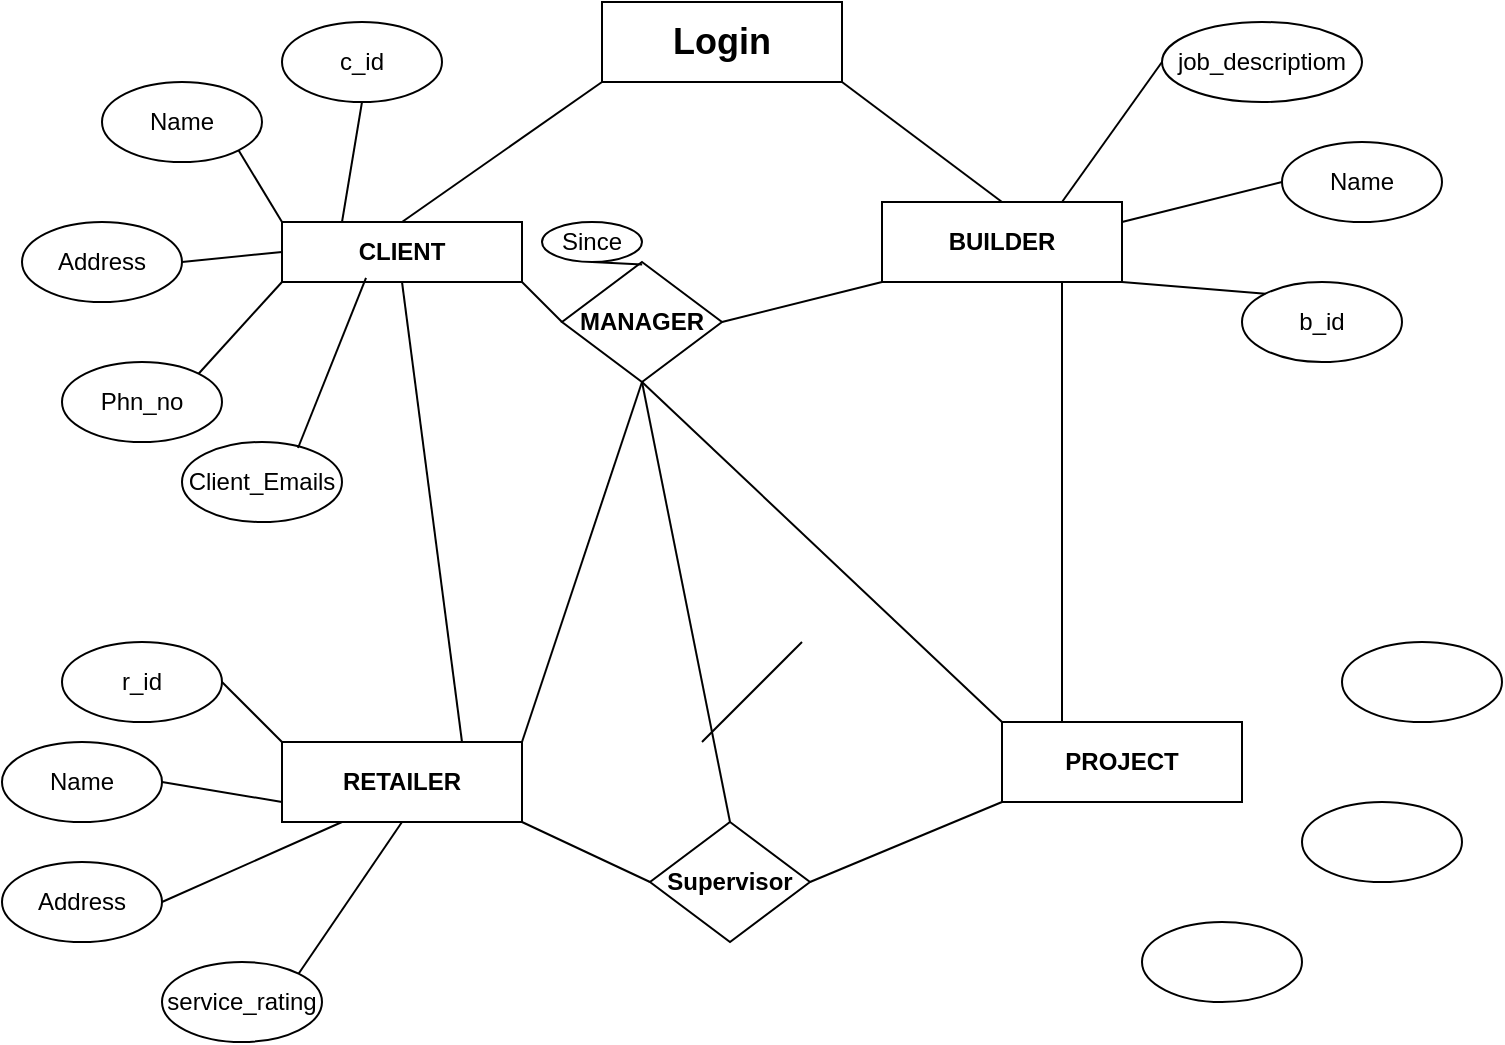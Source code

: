 <mxfile version="15.5.8" type="github">
  <diagram id="4UxT9yWdNShp-Za1b8pm" name="Page-1">
    <mxGraphModel dx="731" dy="790" grid="1" gridSize="10" guides="1" tooltips="1" connect="1" arrows="1" fold="1" page="1" pageScale="1" pageWidth="827" pageHeight="1169" math="0" shadow="0">
      <root>
        <mxCell id="0" />
        <mxCell id="1" parent="0" />
        <mxCell id="-fKPqiFjbCMDVSQtiCVz-2" value="&lt;b&gt;CLIENT&lt;/b&gt;" style="rounded=0;whiteSpace=wrap;html=1;" parent="1" vertex="1">
          <mxGeometry x="150" y="170" width="120" height="30" as="geometry" />
        </mxCell>
        <mxCell id="-fKPqiFjbCMDVSQtiCVz-3" value="&lt;b&gt;BUILDER&lt;/b&gt;" style="rounded=0;whiteSpace=wrap;html=1;" parent="1" vertex="1">
          <mxGeometry x="450" y="160" width="120" height="40" as="geometry" />
        </mxCell>
        <mxCell id="-fKPqiFjbCMDVSQtiCVz-4" value="&lt;b&gt;PROJECT&lt;/b&gt;" style="rounded=0;whiteSpace=wrap;html=1;" parent="1" vertex="1">
          <mxGeometry x="510" y="420" width="120" height="40" as="geometry" />
        </mxCell>
        <mxCell id="-fKPqiFjbCMDVSQtiCVz-5" value="&lt;b&gt;RETAILER&lt;/b&gt;" style="rounded=0;whiteSpace=wrap;html=1;" parent="1" vertex="1">
          <mxGeometry x="150" y="430" width="120" height="40" as="geometry" />
        </mxCell>
        <mxCell id="-fKPqiFjbCMDVSQtiCVz-8" value="c_id" style="ellipse;whiteSpace=wrap;html=1;" parent="1" vertex="1">
          <mxGeometry x="150" y="70" width="80" height="40" as="geometry" />
        </mxCell>
        <mxCell id="-fKPqiFjbCMDVSQtiCVz-9" value="Name" style="ellipse;whiteSpace=wrap;html=1;" parent="1" vertex="1">
          <mxGeometry x="650" y="130" width="80" height="40" as="geometry" />
        </mxCell>
        <mxCell id="-fKPqiFjbCMDVSQtiCVz-10" value="Address" style="ellipse;whiteSpace=wrap;html=1;" parent="1" vertex="1">
          <mxGeometry x="20" y="170" width="80" height="40" as="geometry" />
        </mxCell>
        <mxCell id="-fKPqiFjbCMDVSQtiCVz-15" value="b_id" style="ellipse;whiteSpace=wrap;html=1;" parent="1" vertex="1">
          <mxGeometry x="630" y="200" width="80" height="40" as="geometry" />
        </mxCell>
        <mxCell id="-fKPqiFjbCMDVSQtiCVz-16" value="job_descriptiom" style="ellipse;whiteSpace=wrap;html=1;" parent="1" vertex="1">
          <mxGeometry x="590" y="70" width="100" height="40" as="geometry" />
        </mxCell>
        <mxCell id="-fKPqiFjbCMDVSQtiCVz-17" value="Phn_no" style="ellipse;whiteSpace=wrap;html=1;" parent="1" vertex="1">
          <mxGeometry x="40" y="240" width="80" height="40" as="geometry" />
        </mxCell>
        <mxCell id="-fKPqiFjbCMDVSQtiCVz-18" value="Name" style="ellipse;whiteSpace=wrap;html=1;" parent="1" vertex="1">
          <mxGeometry x="60" y="100" width="80" height="40" as="geometry" />
        </mxCell>
        <mxCell id="-fKPqiFjbCMDVSQtiCVz-19" value="&lt;b&gt;MANAGER&lt;/b&gt;" style="rhombus;whiteSpace=wrap;html=1;" parent="1" vertex="1">
          <mxGeometry x="290" y="190" width="80" height="60" as="geometry" />
        </mxCell>
        <mxCell id="-fKPqiFjbCMDVSQtiCVz-20" value="Since" style="ellipse;whiteSpace=wrap;html=1;" parent="1" vertex="1">
          <mxGeometry x="280" y="170" width="50" height="20" as="geometry" />
        </mxCell>
        <mxCell id="-fKPqiFjbCMDVSQtiCVz-21" value="" style="endArrow=none;html=1;rounded=0;exitX=0;exitY=0.5;exitDx=0;exitDy=0;entryX=1;entryY=0.5;entryDx=0;entryDy=0;" parent="1" source="-fKPqiFjbCMDVSQtiCVz-2" target="-fKPqiFjbCMDVSQtiCVz-10" edge="1">
          <mxGeometry width="50" height="50" relative="1" as="geometry">
            <mxPoint x="290" y="340" as="sourcePoint" />
            <mxPoint x="340" y="290" as="targetPoint" />
          </mxGeometry>
        </mxCell>
        <mxCell id="-fKPqiFjbCMDVSQtiCVz-23" value="" style="endArrow=none;html=1;rounded=0;exitX=0;exitY=0;exitDx=0;exitDy=0;entryX=1;entryY=1;entryDx=0;entryDy=0;" parent="1" source="-fKPqiFjbCMDVSQtiCVz-2" target="-fKPqiFjbCMDVSQtiCVz-18" edge="1">
          <mxGeometry width="50" height="50" relative="1" as="geometry">
            <mxPoint x="290" y="340" as="sourcePoint" />
            <mxPoint x="340" y="290" as="targetPoint" />
          </mxGeometry>
        </mxCell>
        <mxCell id="-fKPqiFjbCMDVSQtiCVz-24" value="" style="endArrow=none;html=1;rounded=0;exitX=0.25;exitY=0;exitDx=0;exitDy=0;" parent="1" source="-fKPqiFjbCMDVSQtiCVz-2" edge="1">
          <mxGeometry width="50" height="50" relative="1" as="geometry">
            <mxPoint x="201" y="170" as="sourcePoint" />
            <mxPoint x="190" y="110" as="targetPoint" />
          </mxGeometry>
        </mxCell>
        <mxCell id="-fKPqiFjbCMDVSQtiCVz-25" value="" style="endArrow=none;html=1;rounded=0;entryX=1;entryY=0;entryDx=0;entryDy=0;" parent="1" target="-fKPqiFjbCMDVSQtiCVz-17" edge="1">
          <mxGeometry width="50" height="50" relative="1" as="geometry">
            <mxPoint x="150" y="200" as="sourcePoint" />
            <mxPoint x="170" y="270" as="targetPoint" />
          </mxGeometry>
        </mxCell>
        <mxCell id="-fKPqiFjbCMDVSQtiCVz-26" value="" style="endArrow=none;html=1;rounded=0;exitX=0;exitY=0.5;exitDx=0;exitDy=0;entryX=1;entryY=1;entryDx=0;entryDy=0;" parent="1" source="-fKPqiFjbCMDVSQtiCVz-19" target="-fKPqiFjbCMDVSQtiCVz-2" edge="1">
          <mxGeometry width="50" height="50" relative="1" as="geometry">
            <mxPoint x="290" y="340" as="sourcePoint" />
            <mxPoint x="340" y="290" as="targetPoint" />
          </mxGeometry>
        </mxCell>
        <mxCell id="-fKPqiFjbCMDVSQtiCVz-27" value="" style="endArrow=none;html=1;rounded=0;exitX=1;exitY=0.5;exitDx=0;exitDy=0;entryX=0;entryY=1;entryDx=0;entryDy=0;" parent="1" source="-fKPqiFjbCMDVSQtiCVz-19" target="-fKPqiFjbCMDVSQtiCVz-3" edge="1">
          <mxGeometry width="50" height="50" relative="1" as="geometry">
            <mxPoint x="290" y="340" as="sourcePoint" />
            <mxPoint x="340" y="290" as="targetPoint" />
          </mxGeometry>
        </mxCell>
        <mxCell id="-fKPqiFjbCMDVSQtiCVz-29" value="r_id" style="ellipse;whiteSpace=wrap;html=1;" parent="1" vertex="1">
          <mxGeometry x="40" y="380" width="80" height="40" as="geometry" />
        </mxCell>
        <mxCell id="-fKPqiFjbCMDVSQtiCVz-30" value="Name" style="ellipse;whiteSpace=wrap;html=1;" parent="1" vertex="1">
          <mxGeometry x="10" y="430" width="80" height="40" as="geometry" />
        </mxCell>
        <mxCell id="-fKPqiFjbCMDVSQtiCVz-31" value="Address" style="ellipse;whiteSpace=wrap;html=1;" parent="1" vertex="1">
          <mxGeometry x="10" y="490" width="80" height="40" as="geometry" />
        </mxCell>
        <mxCell id="-fKPqiFjbCMDVSQtiCVz-32" value="service_rating" style="ellipse;whiteSpace=wrap;html=1;" parent="1" vertex="1">
          <mxGeometry x="90" y="540" width="80" height="40" as="geometry" />
        </mxCell>
        <mxCell id="-fKPqiFjbCMDVSQtiCVz-34" value="" style="endArrow=none;html=1;rounded=0;exitX=0;exitY=0;exitDx=0;exitDy=0;entryX=1;entryY=0.5;entryDx=0;entryDy=0;" parent="1" source="-fKPqiFjbCMDVSQtiCVz-5" target="-fKPqiFjbCMDVSQtiCVz-29" edge="1">
          <mxGeometry width="50" height="50" relative="1" as="geometry">
            <mxPoint x="250" y="420" as="sourcePoint" />
            <mxPoint x="300" y="370" as="targetPoint" />
          </mxGeometry>
        </mxCell>
        <mxCell id="-fKPqiFjbCMDVSQtiCVz-35" value="" style="endArrow=none;html=1;rounded=0;exitX=0;exitY=0.75;exitDx=0;exitDy=0;entryX=1;entryY=0.5;entryDx=0;entryDy=0;" parent="1" source="-fKPqiFjbCMDVSQtiCVz-5" target="-fKPqiFjbCMDVSQtiCVz-30" edge="1">
          <mxGeometry width="50" height="50" relative="1" as="geometry">
            <mxPoint x="250" y="420" as="sourcePoint" />
            <mxPoint x="300" y="370" as="targetPoint" />
          </mxGeometry>
        </mxCell>
        <mxCell id="-fKPqiFjbCMDVSQtiCVz-36" value="" style="endArrow=none;html=1;rounded=0;exitX=0.25;exitY=1;exitDx=0;exitDy=0;" parent="1" source="-fKPqiFjbCMDVSQtiCVz-5" edge="1">
          <mxGeometry width="50" height="50" relative="1" as="geometry">
            <mxPoint x="250" y="420" as="sourcePoint" />
            <mxPoint x="90" y="510" as="targetPoint" />
          </mxGeometry>
        </mxCell>
        <mxCell id="-fKPqiFjbCMDVSQtiCVz-37" value="" style="endArrow=none;html=1;rounded=0;exitX=0.5;exitY=1;exitDx=0;exitDy=0;entryX=1;entryY=0;entryDx=0;entryDy=0;" parent="1" source="-fKPqiFjbCMDVSQtiCVz-5" target="-fKPqiFjbCMDVSQtiCVz-32" edge="1">
          <mxGeometry width="50" height="50" relative="1" as="geometry">
            <mxPoint x="250" y="420" as="sourcePoint" />
            <mxPoint x="300" y="370" as="targetPoint" />
          </mxGeometry>
        </mxCell>
        <mxCell id="-fKPqiFjbCMDVSQtiCVz-38" value="" style="endArrow=none;html=1;rounded=0;exitX=1;exitY=0;exitDx=0;exitDy=0;entryX=0.5;entryY=1;entryDx=0;entryDy=0;" parent="1" source="-fKPqiFjbCMDVSQtiCVz-5" target="-fKPqiFjbCMDVSQtiCVz-19" edge="1">
          <mxGeometry width="50" height="50" relative="1" as="geometry">
            <mxPoint x="250" y="420" as="sourcePoint" />
            <mxPoint x="300" y="370" as="targetPoint" />
          </mxGeometry>
        </mxCell>
        <mxCell id="-fKPqiFjbCMDVSQtiCVz-39" value="" style="endArrow=none;html=1;rounded=0;exitX=0;exitY=0;exitDx=0;exitDy=0;entryX=0.5;entryY=1;entryDx=0;entryDy=0;" parent="1" source="-fKPqiFjbCMDVSQtiCVz-4" target="-fKPqiFjbCMDVSQtiCVz-19" edge="1">
          <mxGeometry width="50" height="50" relative="1" as="geometry">
            <mxPoint x="250" y="420" as="sourcePoint" />
            <mxPoint x="300" y="370" as="targetPoint" />
          </mxGeometry>
        </mxCell>
        <mxCell id="-fKPqiFjbCMDVSQtiCVz-40" value="" style="endArrow=none;html=1;rounded=0;exitX=0.75;exitY=0;exitDx=0;exitDy=0;entryX=0.5;entryY=1;entryDx=0;entryDy=0;" parent="1" source="-fKPqiFjbCMDVSQtiCVz-5" target="-fKPqiFjbCMDVSQtiCVz-2" edge="1">
          <mxGeometry width="50" height="50" relative="1" as="geometry">
            <mxPoint x="180" y="390" as="sourcePoint" />
            <mxPoint x="230" y="340" as="targetPoint" />
          </mxGeometry>
        </mxCell>
        <mxCell id="-fKPqiFjbCMDVSQtiCVz-41" value="" style="endArrow=none;html=1;rounded=0;exitX=0.25;exitY=0;exitDx=0;exitDy=0;entryX=0.75;entryY=1;entryDx=0;entryDy=0;" parent="1" source="-fKPqiFjbCMDVSQtiCVz-4" target="-fKPqiFjbCMDVSQtiCVz-3" edge="1">
          <mxGeometry width="50" height="50" relative="1" as="geometry">
            <mxPoint x="250" y="420" as="sourcePoint" />
            <mxPoint x="300" y="370" as="targetPoint" />
          </mxGeometry>
        </mxCell>
        <mxCell id="-fKPqiFjbCMDVSQtiCVz-42" value="" style="endArrow=none;html=1;rounded=0;exitX=0.501;exitY=0.02;exitDx=0;exitDy=0;exitPerimeter=0;entryX=0.5;entryY=1;entryDx=0;entryDy=0;" parent="1" source="-fKPqiFjbCMDVSQtiCVz-19" target="-fKPqiFjbCMDVSQtiCVz-20" edge="1">
          <mxGeometry width="50" height="50" relative="1" as="geometry">
            <mxPoint x="300" y="210" as="sourcePoint" />
            <mxPoint x="350" y="160" as="targetPoint" />
          </mxGeometry>
        </mxCell>
        <mxCell id="-fKPqiFjbCMDVSQtiCVz-44" value="" style="endArrow=none;html=1;rounded=0;exitX=1;exitY=1;exitDx=0;exitDy=0;entryX=0;entryY=0;entryDx=0;entryDy=0;" parent="1" source="-fKPqiFjbCMDVSQtiCVz-3" target="-fKPqiFjbCMDVSQtiCVz-15" edge="1">
          <mxGeometry width="50" height="50" relative="1" as="geometry">
            <mxPoint x="460" y="470" as="sourcePoint" />
            <mxPoint x="510" y="420" as="targetPoint" />
          </mxGeometry>
        </mxCell>
        <mxCell id="-fKPqiFjbCMDVSQtiCVz-45" value="" style="endArrow=none;html=1;rounded=0;exitX=1;exitY=0.25;exitDx=0;exitDy=0;entryX=0;entryY=0.5;entryDx=0;entryDy=0;" parent="1" source="-fKPqiFjbCMDVSQtiCVz-3" target="-fKPqiFjbCMDVSQtiCVz-9" edge="1">
          <mxGeometry width="50" height="50" relative="1" as="geometry">
            <mxPoint x="460" y="470" as="sourcePoint" />
            <mxPoint x="510" y="420" as="targetPoint" />
          </mxGeometry>
        </mxCell>
        <mxCell id="-fKPqiFjbCMDVSQtiCVz-46" value="" style="endArrow=none;html=1;rounded=0;exitX=0.75;exitY=0;exitDx=0;exitDy=0;entryX=0;entryY=0.5;entryDx=0;entryDy=0;" parent="1" source="-fKPqiFjbCMDVSQtiCVz-3" target="-fKPqiFjbCMDVSQtiCVz-16" edge="1">
          <mxGeometry width="50" height="50" relative="1" as="geometry">
            <mxPoint x="460" y="470" as="sourcePoint" />
            <mxPoint x="510" y="420" as="targetPoint" />
          </mxGeometry>
        </mxCell>
        <mxCell id="-fKPqiFjbCMDVSQtiCVz-47" value="" style="ellipse;whiteSpace=wrap;html=1;" parent="1" vertex="1">
          <mxGeometry x="580" y="520" width="80" height="40" as="geometry" />
        </mxCell>
        <mxCell id="-fKPqiFjbCMDVSQtiCVz-48" value="" style="ellipse;whiteSpace=wrap;html=1;" parent="1" vertex="1">
          <mxGeometry x="660" y="460" width="80" height="40" as="geometry" />
        </mxCell>
        <mxCell id="-fKPqiFjbCMDVSQtiCVz-49" value="" style="ellipse;whiteSpace=wrap;html=1;" parent="1" vertex="1">
          <mxGeometry x="680" y="380" width="80" height="40" as="geometry" />
        </mxCell>
        <mxCell id="-fKPqiFjbCMDVSQtiCVz-50" value="&lt;b&gt;&lt;font style=&quot;font-size: 18px&quot;&gt;Login&lt;/font&gt;&lt;/b&gt;" style="rounded=0;whiteSpace=wrap;html=1;" parent="1" vertex="1">
          <mxGeometry x="310" y="60" width="120" height="40" as="geometry" />
        </mxCell>
        <mxCell id="-fKPqiFjbCMDVSQtiCVz-51" value="" style="endArrow=none;html=1;rounded=0;fontSize=18;exitX=0;exitY=1;exitDx=0;exitDy=0;entryX=0.5;entryY=0;entryDx=0;entryDy=0;" parent="1" source="-fKPqiFjbCMDVSQtiCVz-50" target="-fKPqiFjbCMDVSQtiCVz-2" edge="1">
          <mxGeometry width="50" height="50" relative="1" as="geometry">
            <mxPoint x="540" y="560" as="sourcePoint" />
            <mxPoint x="590" y="510" as="targetPoint" />
          </mxGeometry>
        </mxCell>
        <mxCell id="-fKPqiFjbCMDVSQtiCVz-52" value="" style="endArrow=none;html=1;rounded=0;fontSize=18;exitX=1;exitY=1;exitDx=0;exitDy=0;entryX=0.5;entryY=0;entryDx=0;entryDy=0;" parent="1" source="-fKPqiFjbCMDVSQtiCVz-50" target="-fKPqiFjbCMDVSQtiCVz-3" edge="1">
          <mxGeometry width="50" height="50" relative="1" as="geometry">
            <mxPoint x="540" y="560" as="sourcePoint" />
            <mxPoint x="590" y="510" as="targetPoint" />
          </mxGeometry>
        </mxCell>
        <mxCell id="-fKPqiFjbCMDVSQtiCVz-53" value="&lt;b&gt;Supervisor&lt;/b&gt;" style="rhombus;whiteSpace=wrap;html=1;" parent="1" vertex="1">
          <mxGeometry x="334" y="470" width="80" height="60" as="geometry" />
        </mxCell>
        <mxCell id="HvbOI0HMesnXb_MxwJK7-1" value="Client_Emails" style="ellipse;whiteSpace=wrap;html=1;" vertex="1" parent="1">
          <mxGeometry x="100" y="280" width="80" height="40" as="geometry" />
        </mxCell>
        <mxCell id="HvbOI0HMesnXb_MxwJK7-2" value="" style="endArrow=none;html=1;rounded=0;exitX=0.725;exitY=0.075;exitDx=0;exitDy=0;entryX=0.35;entryY=0.933;entryDx=0;entryDy=0;entryPerimeter=0;exitPerimeter=0;" edge="1" parent="1" source="HvbOI0HMesnXb_MxwJK7-1" target="-fKPqiFjbCMDVSQtiCVz-2">
          <mxGeometry width="50" height="50" relative="1" as="geometry">
            <mxPoint x="360" y="430" as="sourcePoint" />
            <mxPoint x="410" y="380" as="targetPoint" />
          </mxGeometry>
        </mxCell>
        <mxCell id="HvbOI0HMesnXb_MxwJK7-5" value="" style="endArrow=none;html=1;rounded=0;exitX=0;exitY=0.5;exitDx=0;exitDy=0;entryX=1;entryY=1;entryDx=0;entryDy=0;" edge="1" parent="1" source="-fKPqiFjbCMDVSQtiCVz-53" target="-fKPqiFjbCMDVSQtiCVz-5">
          <mxGeometry width="50" height="50" relative="1" as="geometry">
            <mxPoint x="360" y="430" as="sourcePoint" />
            <mxPoint x="410" y="380" as="targetPoint" />
          </mxGeometry>
        </mxCell>
        <mxCell id="HvbOI0HMesnXb_MxwJK7-6" value="" style="endArrow=none;html=1;rounded=0;exitX=0.5;exitY=0;exitDx=0;exitDy=0;entryX=0.5;entryY=1;entryDx=0;entryDy=0;" edge="1" parent="1" source="-fKPqiFjbCMDVSQtiCVz-53" target="-fKPqiFjbCMDVSQtiCVz-19">
          <mxGeometry width="50" height="50" relative="1" as="geometry">
            <mxPoint x="360" y="430" as="sourcePoint" />
            <mxPoint x="410" y="380" as="targetPoint" />
          </mxGeometry>
        </mxCell>
        <mxCell id="HvbOI0HMesnXb_MxwJK7-7" value="" style="endArrow=none;html=1;rounded=0;exitX=1;exitY=0.5;exitDx=0;exitDy=0;entryX=0;entryY=1;entryDx=0;entryDy=0;" edge="1" parent="1" source="-fKPqiFjbCMDVSQtiCVz-53" target="-fKPqiFjbCMDVSQtiCVz-4">
          <mxGeometry width="50" height="50" relative="1" as="geometry">
            <mxPoint x="360" y="430" as="sourcePoint" />
            <mxPoint x="410" y="380" as="targetPoint" />
          </mxGeometry>
        </mxCell>
        <mxCell id="HvbOI0HMesnXb_MxwJK7-8" value="" style="endArrow=none;html=1;rounded=0;" edge="1" parent="1">
          <mxGeometry width="50" height="50" relative="1" as="geometry">
            <mxPoint x="360" y="430" as="sourcePoint" />
            <mxPoint x="410" y="380" as="targetPoint" />
          </mxGeometry>
        </mxCell>
      </root>
    </mxGraphModel>
  </diagram>
</mxfile>
